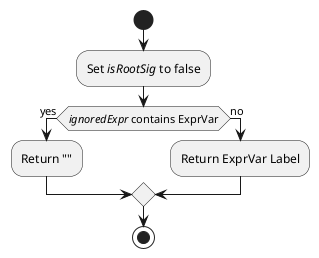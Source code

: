 @startuml
start
:Set //isRootSig// to false;
if(//ignoredExpr// contains ExprVar) then (yes)
:Return "";
else(no)
:Return ExprVar Label;
endif
stop
@enduml